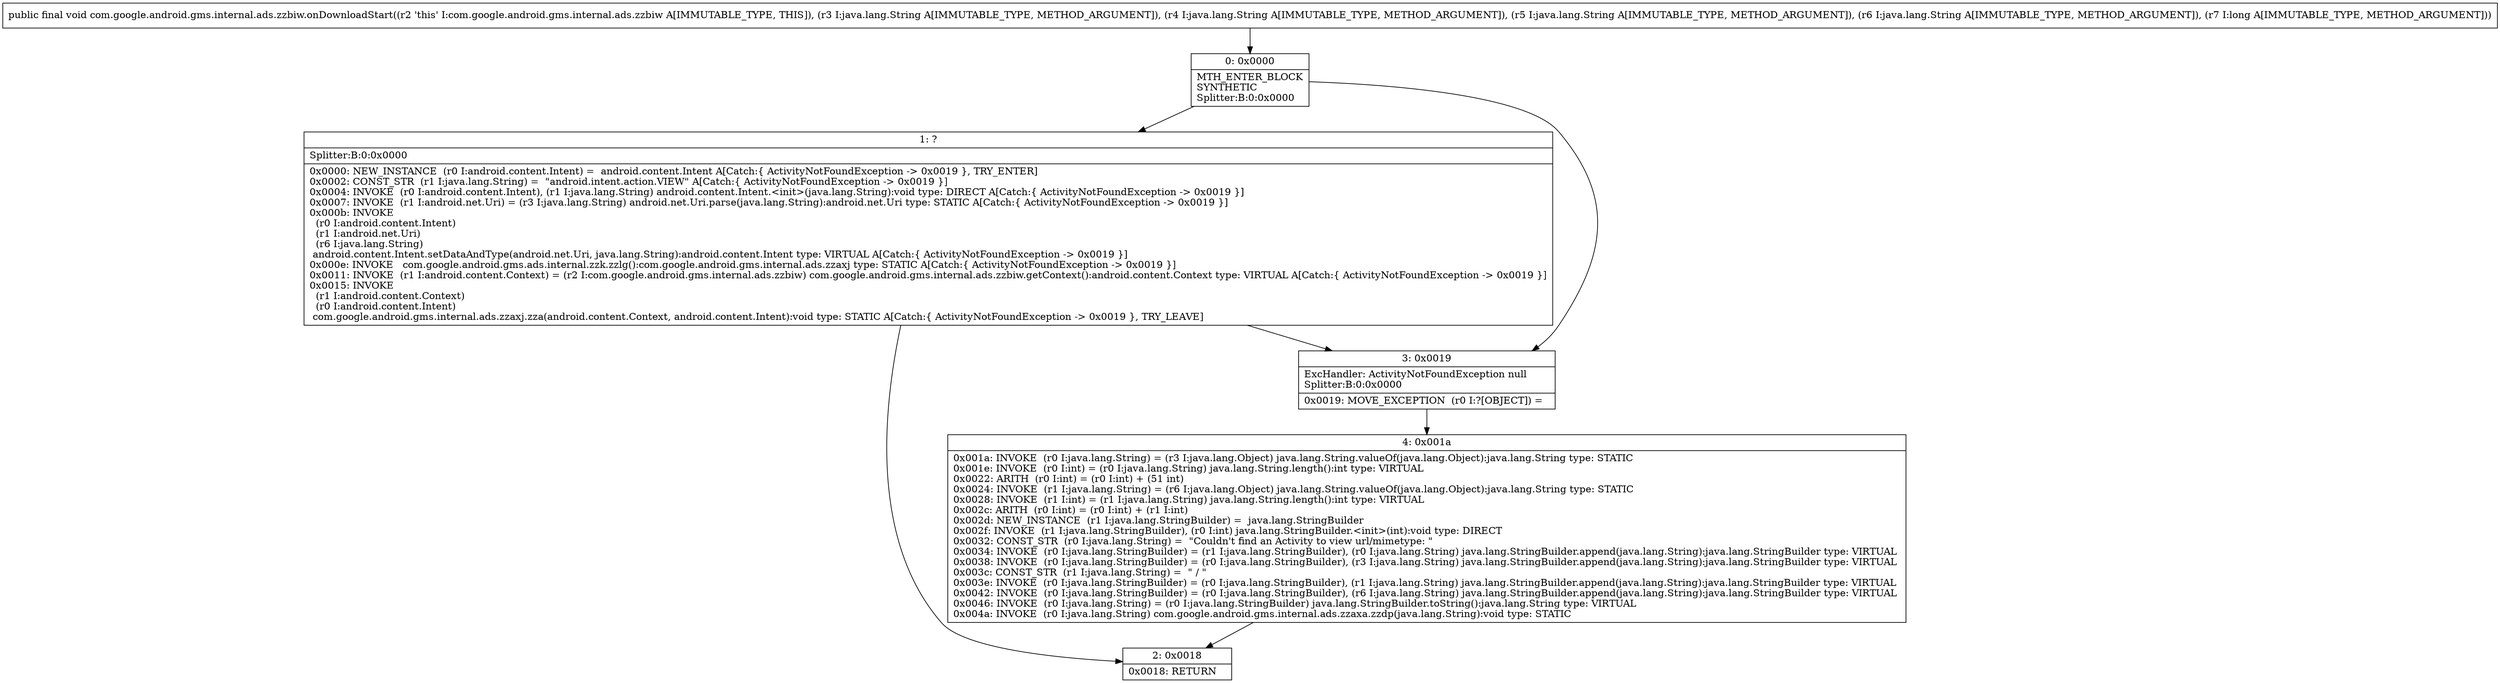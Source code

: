 digraph "CFG forcom.google.android.gms.internal.ads.zzbiw.onDownloadStart(Ljava\/lang\/String;Ljava\/lang\/String;Ljava\/lang\/String;Ljava\/lang\/String;J)V" {
Node_0 [shape=record,label="{0\:\ 0x0000|MTH_ENTER_BLOCK\lSYNTHETIC\lSplitter:B:0:0x0000\l}"];
Node_1 [shape=record,label="{1\:\ ?|Splitter:B:0:0x0000\l|0x0000: NEW_INSTANCE  (r0 I:android.content.Intent) =  android.content.Intent A[Catch:\{ ActivityNotFoundException \-\> 0x0019 \}, TRY_ENTER]\l0x0002: CONST_STR  (r1 I:java.lang.String) =  \"android.intent.action.VIEW\" A[Catch:\{ ActivityNotFoundException \-\> 0x0019 \}]\l0x0004: INVOKE  (r0 I:android.content.Intent), (r1 I:java.lang.String) android.content.Intent.\<init\>(java.lang.String):void type: DIRECT A[Catch:\{ ActivityNotFoundException \-\> 0x0019 \}]\l0x0007: INVOKE  (r1 I:android.net.Uri) = (r3 I:java.lang.String) android.net.Uri.parse(java.lang.String):android.net.Uri type: STATIC A[Catch:\{ ActivityNotFoundException \-\> 0x0019 \}]\l0x000b: INVOKE  \l  (r0 I:android.content.Intent)\l  (r1 I:android.net.Uri)\l  (r6 I:java.lang.String)\l android.content.Intent.setDataAndType(android.net.Uri, java.lang.String):android.content.Intent type: VIRTUAL A[Catch:\{ ActivityNotFoundException \-\> 0x0019 \}]\l0x000e: INVOKE   com.google.android.gms.ads.internal.zzk.zzlg():com.google.android.gms.internal.ads.zzaxj type: STATIC A[Catch:\{ ActivityNotFoundException \-\> 0x0019 \}]\l0x0011: INVOKE  (r1 I:android.content.Context) = (r2 I:com.google.android.gms.internal.ads.zzbiw) com.google.android.gms.internal.ads.zzbiw.getContext():android.content.Context type: VIRTUAL A[Catch:\{ ActivityNotFoundException \-\> 0x0019 \}]\l0x0015: INVOKE  \l  (r1 I:android.content.Context)\l  (r0 I:android.content.Intent)\l com.google.android.gms.internal.ads.zzaxj.zza(android.content.Context, android.content.Intent):void type: STATIC A[Catch:\{ ActivityNotFoundException \-\> 0x0019 \}, TRY_LEAVE]\l}"];
Node_2 [shape=record,label="{2\:\ 0x0018|0x0018: RETURN   \l}"];
Node_3 [shape=record,label="{3\:\ 0x0019|ExcHandler: ActivityNotFoundException null\lSplitter:B:0:0x0000\l|0x0019: MOVE_EXCEPTION  (r0 I:?[OBJECT]) =  \l}"];
Node_4 [shape=record,label="{4\:\ 0x001a|0x001a: INVOKE  (r0 I:java.lang.String) = (r3 I:java.lang.Object) java.lang.String.valueOf(java.lang.Object):java.lang.String type: STATIC \l0x001e: INVOKE  (r0 I:int) = (r0 I:java.lang.String) java.lang.String.length():int type: VIRTUAL \l0x0022: ARITH  (r0 I:int) = (r0 I:int) + (51 int) \l0x0024: INVOKE  (r1 I:java.lang.String) = (r6 I:java.lang.Object) java.lang.String.valueOf(java.lang.Object):java.lang.String type: STATIC \l0x0028: INVOKE  (r1 I:int) = (r1 I:java.lang.String) java.lang.String.length():int type: VIRTUAL \l0x002c: ARITH  (r0 I:int) = (r0 I:int) + (r1 I:int) \l0x002d: NEW_INSTANCE  (r1 I:java.lang.StringBuilder) =  java.lang.StringBuilder \l0x002f: INVOKE  (r1 I:java.lang.StringBuilder), (r0 I:int) java.lang.StringBuilder.\<init\>(int):void type: DIRECT \l0x0032: CONST_STR  (r0 I:java.lang.String) =  \"Couldn't find an Activity to view url\/mimetype: \" \l0x0034: INVOKE  (r0 I:java.lang.StringBuilder) = (r1 I:java.lang.StringBuilder), (r0 I:java.lang.String) java.lang.StringBuilder.append(java.lang.String):java.lang.StringBuilder type: VIRTUAL \l0x0038: INVOKE  (r0 I:java.lang.StringBuilder) = (r0 I:java.lang.StringBuilder), (r3 I:java.lang.String) java.lang.StringBuilder.append(java.lang.String):java.lang.StringBuilder type: VIRTUAL \l0x003c: CONST_STR  (r1 I:java.lang.String) =  \" \/ \" \l0x003e: INVOKE  (r0 I:java.lang.StringBuilder) = (r0 I:java.lang.StringBuilder), (r1 I:java.lang.String) java.lang.StringBuilder.append(java.lang.String):java.lang.StringBuilder type: VIRTUAL \l0x0042: INVOKE  (r0 I:java.lang.StringBuilder) = (r0 I:java.lang.StringBuilder), (r6 I:java.lang.String) java.lang.StringBuilder.append(java.lang.String):java.lang.StringBuilder type: VIRTUAL \l0x0046: INVOKE  (r0 I:java.lang.String) = (r0 I:java.lang.StringBuilder) java.lang.StringBuilder.toString():java.lang.String type: VIRTUAL \l0x004a: INVOKE  (r0 I:java.lang.String) com.google.android.gms.internal.ads.zzaxa.zzdp(java.lang.String):void type: STATIC \l}"];
MethodNode[shape=record,label="{public final void com.google.android.gms.internal.ads.zzbiw.onDownloadStart((r2 'this' I:com.google.android.gms.internal.ads.zzbiw A[IMMUTABLE_TYPE, THIS]), (r3 I:java.lang.String A[IMMUTABLE_TYPE, METHOD_ARGUMENT]), (r4 I:java.lang.String A[IMMUTABLE_TYPE, METHOD_ARGUMENT]), (r5 I:java.lang.String A[IMMUTABLE_TYPE, METHOD_ARGUMENT]), (r6 I:java.lang.String A[IMMUTABLE_TYPE, METHOD_ARGUMENT]), (r7 I:long A[IMMUTABLE_TYPE, METHOD_ARGUMENT])) }"];
MethodNode -> Node_0;
Node_0 -> Node_1;
Node_0 -> Node_3;
Node_1 -> Node_2;
Node_1 -> Node_3;
Node_3 -> Node_4;
Node_4 -> Node_2;
}

